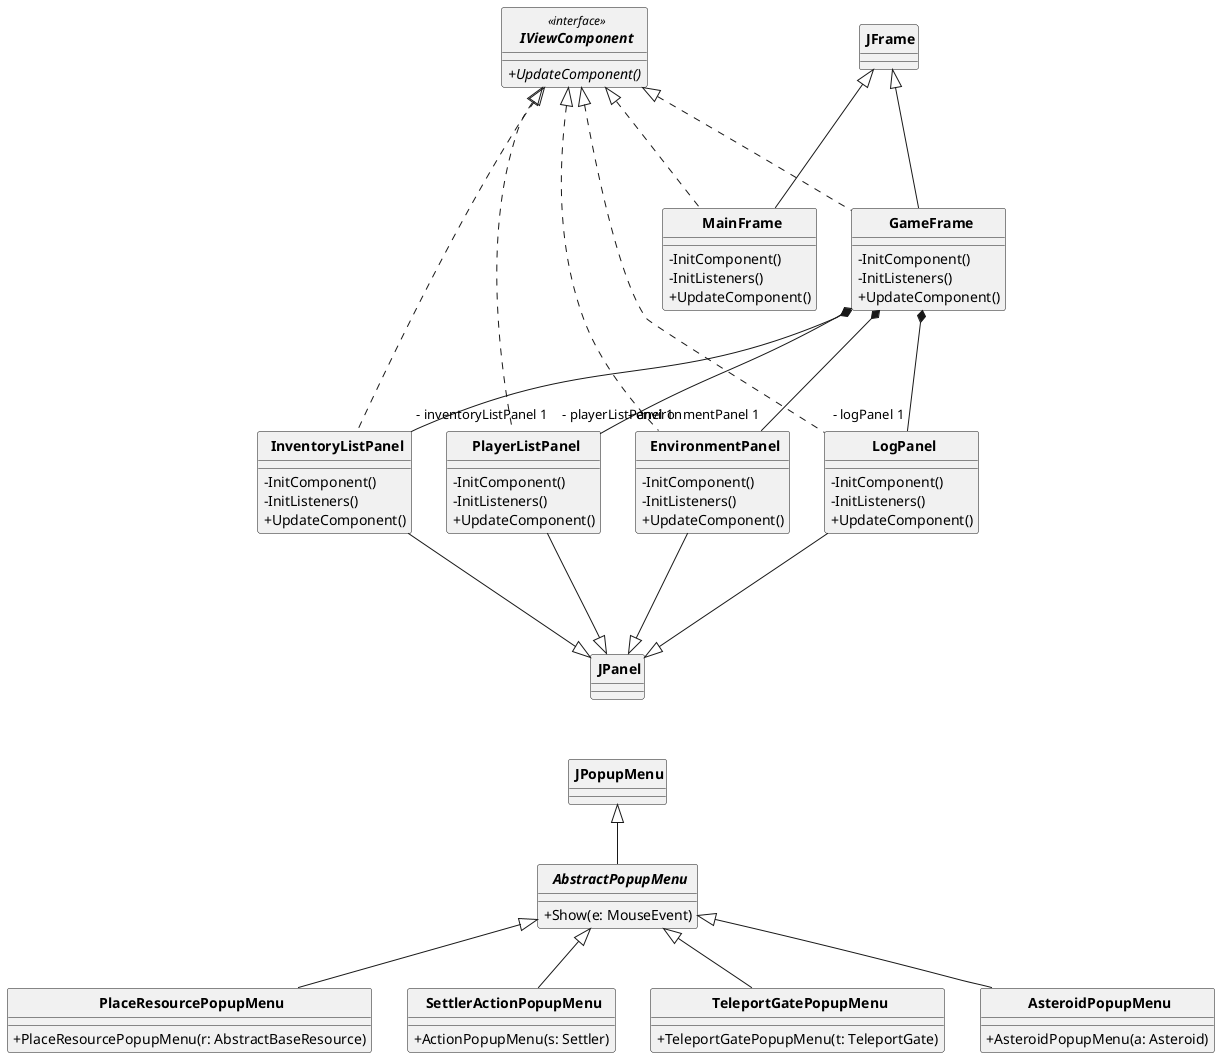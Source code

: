 @startuml classdiagram

skinparam ClassAttributeIconSize 0
skinparam CircledCharacterRadius 0
skinparam CircledCharacterFontSize 0
skinparam ClassFontStyle bold

class JFrame {}
class JPanel {}
class JPopupMenu {}

' package: viewcomponents
interface IViewComponent << interface >> {
  {abstract} + UpdateComponent()
}

together {
  class MainFrame {
    - InitComponent()
    - InitListeners()
    + UpdateComponent()
  }

  class GameFrame {
    - InitComponent()
    - InitListeners()
    + UpdateComponent()
  }
}

together {
  class EnvironmentPanel {
    - InitComponent()
    - InitListeners()
    + UpdateComponent()
  }

  class InventoryListPanel {
    - InitComponent()
    - InitListeners()
    + UpdateComponent()
  }

  class PlayerListPanel {
    - InitComponent()
    - InitListeners()
    + UpdateComponent()
  }

  class LogPanel {
    - InitComponent()
    - InitListeners()
    + UpdateComponent()
  }
}

abstract class AbstractPopupMenu {
  + Show(e: MouseEvent)
}

together {
  class AsteroidPopupMenu {
    + AsteroidPopupMenu(a: Asteroid)
  }

  class TeleportGatePopupMenu {
    + TeleportGatePopupMenu(t: TeleportGate)
  }

  class SettlerActionPopupMenu {
    + ActionPopupMenu(s: Settler)
  }

  class PlaceResourcePopupMenu {
    + PlaceResourcePopupMenu(r: AbstractBaseResource)
  }
}

' Interface realizations
GameFrame .up..|> IViewComponent
MainFrame .up..|> IViewComponent
EnvironmentPanel .up..|> IViewComponent
InventoryListPanel .up..|> IViewComponent
PlayerListPanel .up..|> IViewComponent
LogPanel .up..|> IViewComponent

' Inheritance
GameFrame -up--|> JFrame
MainFrame -up--|> JFrame

EnvironmentPanel -down--|> JPanel
InventoryListPanel -down--|> JPanel
PlayerListPanel -down--|> JPanel
LogPanel -down--|> JPanel

AbstractPopupMenu -up-|> JPopupMenu
AsteroidPopupMenu -up-|> AbstractPopupMenu
TeleportGatePopupMenu -up-|> AbstractPopupMenu
SettlerActionPopupMenu -up-|> AbstractPopupMenu
PlaceResourcePopupMenu -up-|> AbstractPopupMenu

' This is for better display
JPopupMenu -[hidden]up-> JPanel

' Associations
GameFrame *--- "- environmentPanel 1" EnvironmentPanel
GameFrame *--- "- inventoryListPanel 1" InventoryListPanel
GameFrame *--- "- playerListPanel 1" PlayerListPanel
GameFrame *--- "- logPanel 1" LogPanel

@enduml
